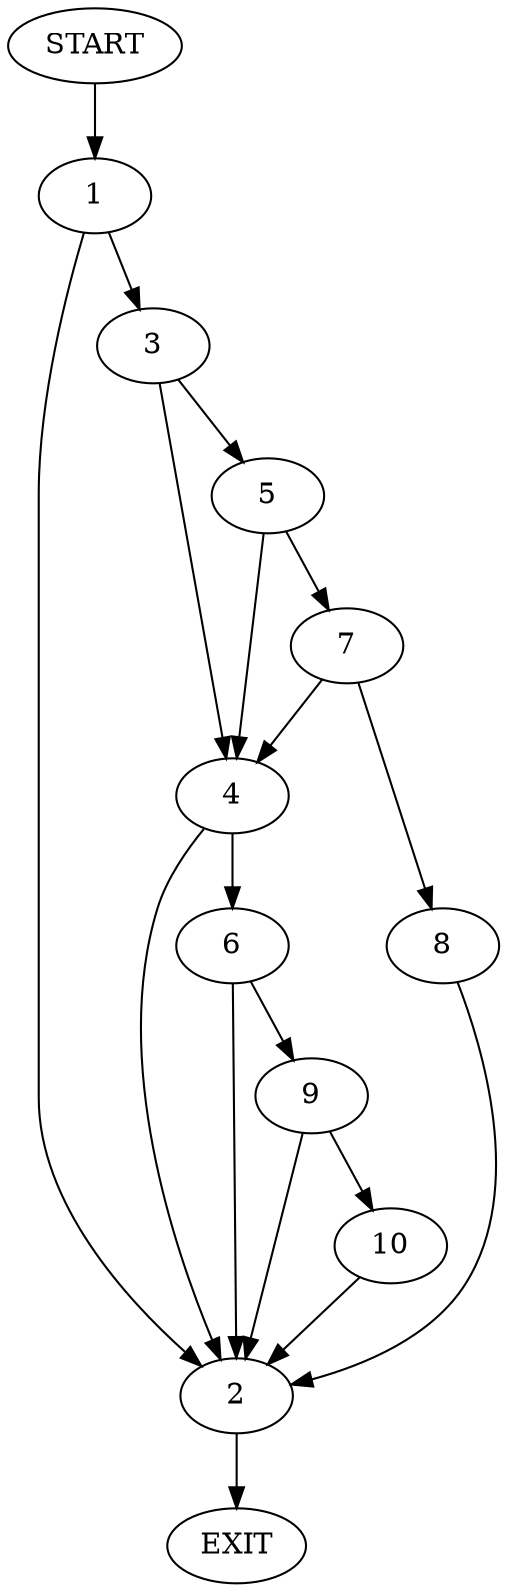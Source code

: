 digraph {
0 [label="START"];
1;
2;
3;
4;
5;
6;
7;
8;
9;
10;
11 [label="EXIT"];
0 -> 1;
1 -> 2;
1 -> 3;
2 -> 11;
3 -> 4;
3 -> 5;
4 -> 6;
4 -> 2;
5 -> 4;
5 -> 7;
7 -> 4;
7 -> 8;
8 -> 2;
6 -> 9;
6 -> 2;
9 -> 2;
9 -> 10;
10 -> 2;
}